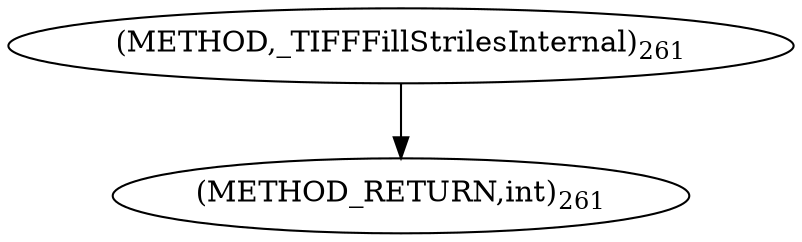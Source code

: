 digraph "_TIFFFillStrilesInternal" {  
"78288" [label = <(METHOD,_TIFFFillStrilesInternal)<SUB>261</SUB>> ]
"78291" [label = <(METHOD_RETURN,int)<SUB>261</SUB>> ]
  "78288" -> "78291" 
}
